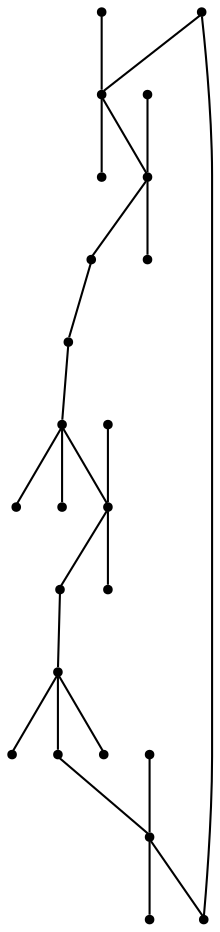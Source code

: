 graph {
  node [shape=point,comment="{\"directed\":false,\"doi\":\"10.4230/LIPIcs.GD.2024.22\",\"figure\":\"4 (2)\"}"]

  v0 [pos="1791.9049987378244,797.3486366720152"]
  v1 [pos="1747.177688469663,765.0975287247072"]
  v2 [pos="1876.38464674774,813.9767313303354"]
  v3 [pos="1982.144976951712,766.0199553761668"]
  v4 [pos="2025.6946201282435,691.868754878194"]
  v5 [pos="2003.3045727356562,555.4050527037101"]
  v6 [pos="1964.3052093088877,660.2061485221398"]
  v7 [pos="1881.5685950848774,625.0939157253914"]
  v8 [pos="1873.3539251299242,513.0021651461705"]
  v9 [pos="1883.635458702869,725.9797211387425"]
  v10 [pos="1823.352614866684,624.0888343560591"]
  v11 [pos="1747.8893255122885,621.7750109000408"]
  v12 [pos="1715.8528122418104,574.7933062945614"]
  v13 [pos="1748.2167167093783,529.9865652190742"]
  v14 [pos="1704.3911949366975,690.4737975627113"]
  v15 [pos="1938.453006366655,498.774363494874"]
  v16 [pos="1822.6998675382206,487.07376163281197"]
  v17 [pos="1772.4972129606863,509.9647950060047"]
  v18 [pos="2050.301362852176,698.6377947886564"]
  v19 [pos="2000.240018150309,784.3057221917004"]
  v20 [pos="1816.2780904792185,462.24046955071503"]
  v21 [pos="1729.8329505622987,511.63340301819835"]
  v22 [pos="1728.9293813843162,783.3082704886333"]
  v23 [pos="1679.4561706744244,697.0963478808824"]

  v0 -- v1 [id="-1",pos="1791.9049987378244,797.3486366720152 1775.958383569524,789.4589972449555 1760.973852244915,778.8914280098634 1747.177688469663,765.0975287247072"]
  v2 -- v0 [id="-2",pos="1876.38464674774,813.9767313303354 1847.5924659964567,815.8352495172071 1818.399160886205,810.2979266290101 1791.9049987378244,797.3486366720152"]
  v3 -- v2 [id="-3",pos="1982.144976951712,766.0199553761668 1953.239108482945,795.2201796068402 1915.177110547321,811.3368604884895 1876.38464674774,813.9767313303354"]
  v4 -- v3 [id="-4",pos="2025.6946201282435,691.868754878194 2018.3662241384754,718.8672763899217 2004.088314470324,744.3685024552902 1982.144976951712,766.0199553761668"]
  v5 -- v4 [id="-5",pos="2003.3045727356562,555.4050527037101 2030.756863309713,596.0138715307296 2038.1973075921428,646.0898946632335 2025.6946201282435,691.868754878194"]
  v14 -- v23 [id="-6",pos="1704.3911949366975,690.4737975627113 1679.4561706744244,697.0963478808824 1679.4561706744244,697.0963478808824 1679.4561706744244,697.0963478808824"]
  v5 -- v15 [id="-7",pos="2003.3045727356562,555.4050527037101 1997.4832232794715,546.5532810967535 1990.6345051402836,538.1980407455702 1982.854070162192,530.421710518398 1969.5341654627837,517.1088591134796 1954.518104739293,506.52639080234496 1938.453006366655,498.774363494874"]
  v6 -- v16 [id="-8",pos="1964.3052093088877,660.2061485221398 1971.0870658080455,605.5442311124796 1932.2600470091156,555.7349086085744 1877.584953945462,548.9546785209232 1864.9628404156997,547.3908512587714 1852.1568078218377,548.2533850300492 1839.8609407647,551.4972648037924 1822.6998675382206,487.07376163281197 1822.6998675382206,487.07376163281197 1822.6998675382206,487.07376163281197"]
  v7 -- v3 [id="-9",pos="1881.5685950848774,625.0939157253914 1868.9126485875836,616.0785113248053 1851.3464700919778,619.0336082304116 1842.3327824602106,631.6865831840238 1833.3227833850542,644.3433093902165 1836.2749005895826,661.9051480382896 1848.9308470868764,670.9129863531628 1860.0751213318729,678.8482843328092 1875.315601288711,677.6181913892065 1885.038254939351,667.9954019733602 1982.144976951712,766.0199553761668 1982.144976951712,766.0199553761668 1982.144976951712,766.0199553761668"]
  v13 -- v21 [id="-10",pos="1748.2167167093783,529.9865652190742 1729.8329505622987,511.63340301819835 1729.8329505622987,511.63340301819835 1729.8329505622987,511.63340301819835"]
  v1 -- v11 [id="-11",pos="1747.177688469663,765.0975287247072 1779.8747077566477,732.670302647778 1779.8747077566477,732.670302647778 1779.8747077566477,732.670302647778 1750.9804631435532,703.5841710089209 1738.9209180927062,661.7739177785286 1747.8893255122885,621.7750109000408"]
  v13 -- v8 [id="-12",pos="1748.2167167093783,529.9865652190742 1770.0024767758684,551.9625472848636 1770.0024767758684,551.9625472848636 1770.0024767758684,551.9625472848636 1797.335444409834,524.8600652943994 1834.92832304351,510.6920929427324 1873.3539251299242,513.0021651461705"]
  v9 -- v4 [id="-13",pos="1883.635458702869,725.9797211387425 1870.7506945041127,728.9913411552634 1857.3182432444903,728.7550758232518 1844.5459164265526,725.2899357278186 1801.9755214343234,713.7433259632088 1776.832284510964,669.8817733768723 1788.381791216694,627.3214603720612 1799.934986479035,584.7649622003827 1843.807060379973,559.627818659275 1886.3737668155918,571.1744920044371 1928.9404732512103,582.7211653495992 1954.0873987311804,626.5827179359358 1942.5342034688397,669.1392161076142 2025.6946201282435,691.868754878194 2025.6946201282435,691.868754878194 2025.6946201282435,691.868754878194"]
  v10 -- v14 [id="-16",pos="1823.352614866684,624.0888343560591 1817.0734195994216,635.0728833947169 1815.3704511698038,648.0896026875214 1818.6076047662043,660.3225645132358 1704.3911949366975,690.4737975627113 1704.3911949366975,690.4737975627113 1704.3911949366975,690.4737975627113"]
  v16 -- v20 [id="-17",pos="1822.6998675382206,487.07376163281197 1816.2780904792185,462.24046955071503 1816.2780904792185,462.24046955071503 1816.2780904792185,462.24046955071503"]
  v12 -- v13 [id="-18",pos="1715.8528122418104,574.7933062945614 1723.7405893563043,558.7952769349678 1734.3283957429435,543.7768659765453 1748.2167167093783,529.9865652190742"]
  v14 -- v12 [id="-19",pos="1704.3911949366975,690.4737975627113 1694.356948702181,652.1431415692326 1698.173872067368,610.9349344938779 1715.8528122418104,574.7933062945614"]
  v1 -- v14 [id="-20",pos="1747.177688469663,765.0975287247072 1726.0898333517057,744.0245925799314 1711.6743760125885,717.9878683747407 1704.3911949366975,690.4737975627113"]
  v16 -- v15 [id="-21",pos="1822.6998675382206,487.07376163281197 1861.0981925037618,477.13683756530145 1902.3485386037955,480.94991297602076 1938.453006366655,498.774363494874"]
  v17 -- v16 [id="-22",pos="1772.4972129606863,509.9647950060047 1788.1269156938874,499.4494911542366 1805.1330220623354,491.8732841679291 1822.6998675382206,487.07376163281197"]
  v13 -- v17 [id="-23",pos="1748.2167167093783,529.9865652190742 1755.4062102785454,522.6980131963431 1763.7390809911321,515.8669946229003 1772.4972129606863,509.9647950060047"]
  v4 -- v18 [id="-24",pos="2025.6946201282435,691.868754878194 2050.301362852176,698.6377947886564 2050.301362852176,698.6377947886564 2050.301362852176,698.6377947886564"]
  v3 -- v19 [id="-25",pos="1982.144976951712,766.0199553761668 2000.240018150309,784.3057221917004 2000.240018150309,784.3057221917004 2000.240018150309,784.3057221917004"]
  v1 -- v22 [id="-26",pos="1747.177688469663,765.0975287247072 1728.9293813843162,783.3082704886333 1728.9293813843162,783.3082704886333 1728.9293813843162,783.3082704886333"]
}